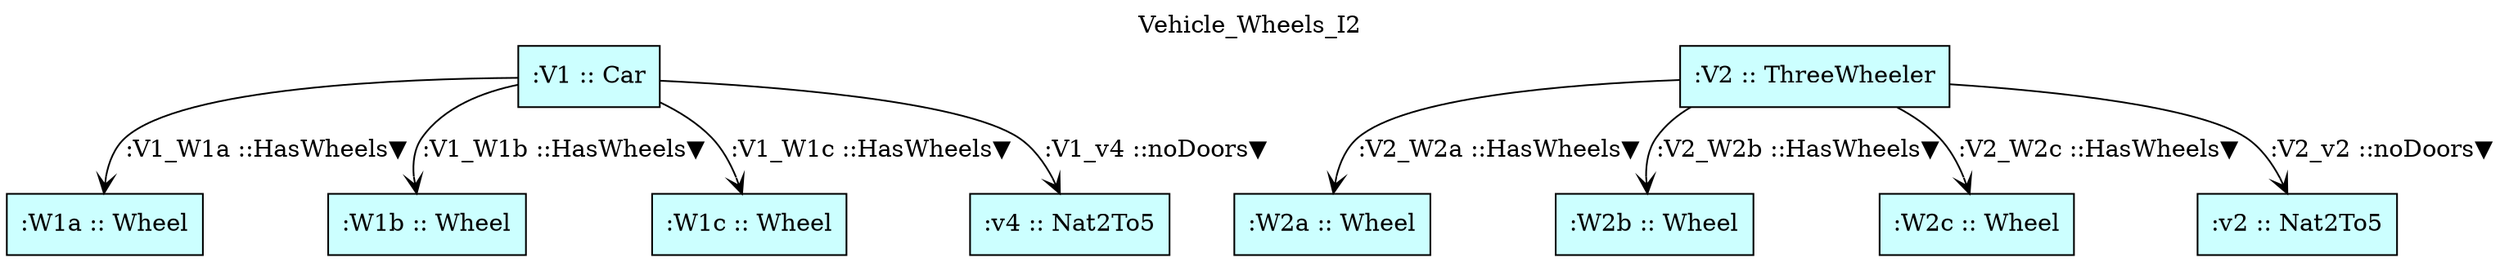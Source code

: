 digraph {graph[label=Vehicle_Wheels_I2,labelloc=tl,labelfontsize=12];
"V1"[shape=box,fillcolor="#CCFFFF",style = filled,label=":V1 :: Car"];
"V2"[shape=box,fillcolor="#CCFFFF",style = filled,label=":V2 :: ThreeWheeler"];
"W1a"[shape=box,fillcolor="#CCFFFF",style = filled,label=":W1a :: Wheel"];
"W1b"[shape=box,fillcolor="#CCFFFF",style = filled,label=":W1b :: Wheel"];
"W1c"[shape=box,fillcolor="#CCFFFF",style = filled,label=":W1c :: Wheel"];
"W2a"[shape=box,fillcolor="#CCFFFF",style = filled,label=":W2a :: Wheel"];
"W2b"[shape=box,fillcolor="#CCFFFF",style = filled,label=":W2b :: Wheel"];
"W2c"[shape=box,fillcolor="#CCFFFF",style = filled,label=":W2c :: Wheel"];
"v4"[shape=box,fillcolor="#CCFFFF",style = filled,label=":v4 :: Nat2To5"];
"v2"[shape=box,fillcolor="#CCFFFF",style = filled,label=":v2 :: Nat2To5"];

"V1"->"W1a"[label=":V1_W1a ::HasWheels▼",arrowhead=vee];
"V1"->"W1b"[label=":V1_W1b ::HasWheels▼",arrowhead=vee];
"V1"->"W1c"[label=":V1_W1c ::HasWheels▼",arrowhead=vee];
"V2"->"W2a"[label=":V2_W2a ::HasWheels▼",arrowhead=vee];
"V2"->"W2b"[label=":V2_W2b ::HasWheels▼",arrowhead=vee];
"V2"->"W2c"[label=":V2_W2c ::HasWheels▼",arrowhead=vee];
"V1"->"v4"[label=":V1_v4 ::noDoors▼",arrowhead=vee];
"V2"->"v2"[label=":V2_v2 ::noDoors▼",arrowhead=vee];
}